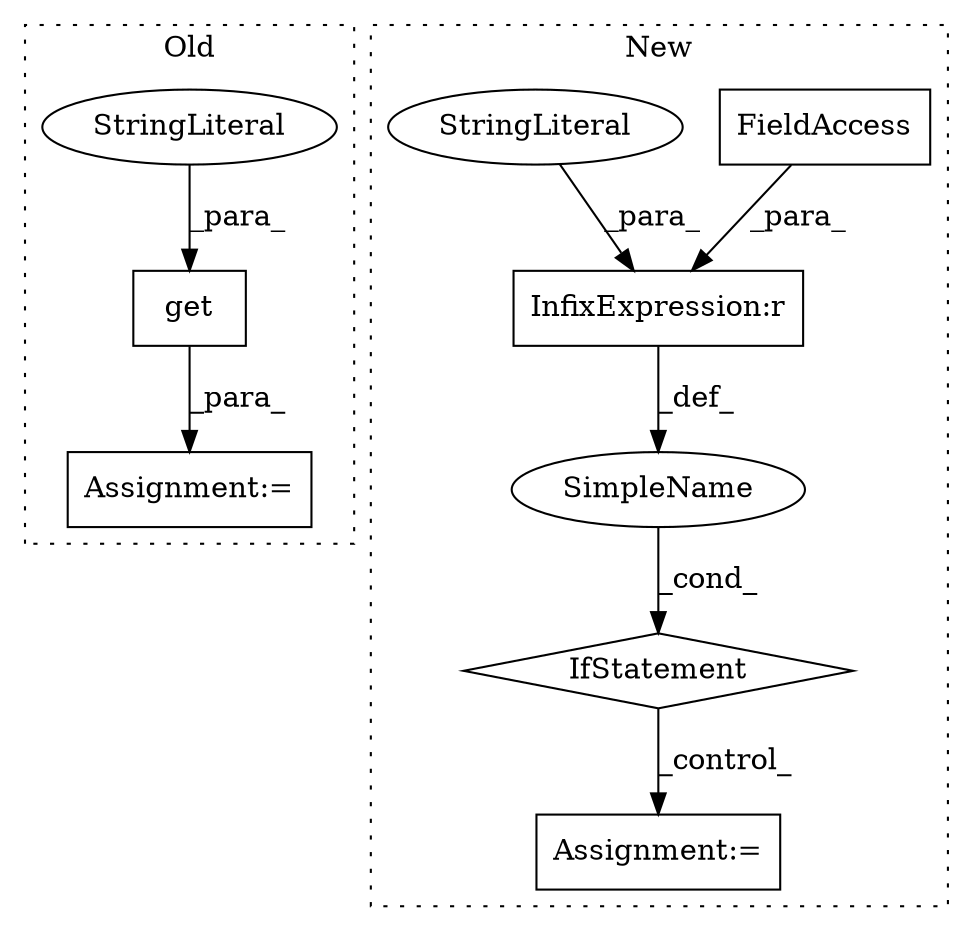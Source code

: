 digraph G {
subgraph cluster0 {
1 [label="get" a="32" s="1868,1881" l="4,1" shape="box"];
3 [label="StringLiteral" a="45" s="1872" l="9" shape="ellipse"];
4 [label="Assignment:=" a="7" s="1902" l="1" shape="box"];
label = "Old";
style="dotted";
}
subgraph cluster1 {
2 [label="IfStatement" a="25" s="1807,1870" l="4,2" shape="diamond"];
5 [label="Assignment:=" a="7" s="1901" l="1" shape="box"];
6 [label="SimpleName" a="42" s="" l="" shape="ellipse"];
7 [label="InfixExpression:r" a="27" s="1816" l="4" shape="box"];
8 [label="FieldAccess" a="22" s="1812" l="4" shape="box"];
9 [label="StringLiteral" a="45" s="1820" l="14" shape="ellipse"];
label = "New";
style="dotted";
}
1 -> 4 [label="_para_"];
2 -> 5 [label="_control_"];
3 -> 1 [label="_para_"];
6 -> 2 [label="_cond_"];
7 -> 6 [label="_def_"];
8 -> 7 [label="_para_"];
9 -> 7 [label="_para_"];
}